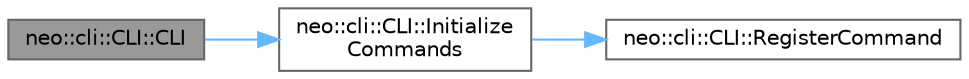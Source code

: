 digraph "neo::cli::CLI::CLI"
{
 // LATEX_PDF_SIZE
  bgcolor="transparent";
  edge [fontname=Helvetica,fontsize=10,labelfontname=Helvetica,labelfontsize=10];
  node [fontname=Helvetica,fontsize=10,shape=box,height=0.2,width=0.4];
  rankdir="LR";
  Node1 [id="Node000001",label="neo::cli::CLI::CLI",height=0.2,width=0.4,color="gray40", fillcolor="grey60", style="filled", fontcolor="black",tooltip="Constructs a CLI."];
  Node1 -> Node2 [id="edge1_Node000001_Node000002",color="steelblue1",style="solid",tooltip=" "];
  Node2 [id="Node000002",label="neo::cli::CLI::Initialize\lCommands",height=0.2,width=0.4,color="grey40", fillcolor="white", style="filled",URL="$classneo_1_1cli_1_1_c_l_i.html#a7affc0f93617b81d58ec709020afefbf",tooltip="Initializes the commands."];
  Node2 -> Node3 [id="edge2_Node000002_Node000003",color="steelblue1",style="solid",tooltip=" "];
  Node3 [id="Node000003",label="neo::cli::CLI::RegisterCommand",height=0.2,width=0.4,color="grey40", fillcolor="white", style="filled",URL="$classneo_1_1cli_1_1_c_l_i.html#ac21c334d0a0472194fccea8aba4720c1",tooltip="Registers a command."];
}
